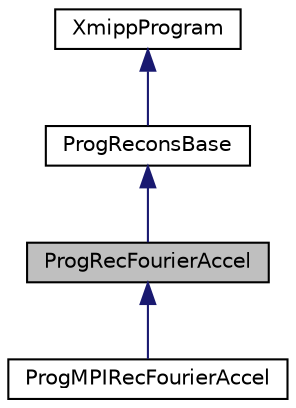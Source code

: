 digraph "ProgRecFourierAccel"
{
  edge [fontname="Helvetica",fontsize="10",labelfontname="Helvetica",labelfontsize="10"];
  node [fontname="Helvetica",fontsize="10",shape=record];
  Node0 [label="ProgRecFourierAccel",height=0.2,width=0.4,color="black", fillcolor="grey75", style="filled", fontcolor="black"];
  Node1 -> Node0 [dir="back",color="midnightblue",fontsize="10",style="solid",fontname="Helvetica"];
  Node1 [label="ProgReconsBase",height=0.2,width=0.4,color="black", fillcolor="white", style="filled",URL="$classProgReconsBase.html"];
  Node2 -> Node1 [dir="back",color="midnightblue",fontsize="10",style="solid",fontname="Helvetica"];
  Node2 [label="XmippProgram",height=0.2,width=0.4,color="black", fillcolor="white", style="filled",URL="$classXmippProgram.html"];
  Node0 -> Node3 [dir="back",color="midnightblue",fontsize="10",style="solid",fontname="Helvetica"];
  Node3 [label="ProgMPIRecFourierAccel",height=0.2,width=0.4,color="black", fillcolor="white", style="filled",URL="$classProgMPIRecFourierAccel.html"];
}
